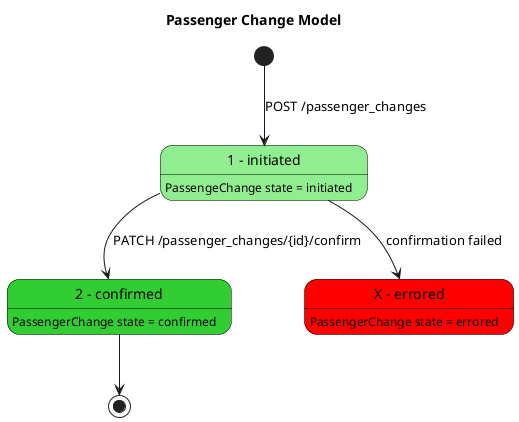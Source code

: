 @startuml

' in order to change th\is diagram, please got to http://www.planttext.com
skinparam state {
  StartColor Black
  EndColor Black
  BackgroundColor LightYellow
  BackgroundColor<<Initiated>> LightGreen
  BackgroundColor<<Confirmed>> LimeGreen
  BackgroundColor<<Errored>> Red
  BorderColor Black
  FontName Impact
}
title Passenger Change Model
state "1 - initiated" as Initiated<<Initiated>>
Initiated: PassengeChange state = initiated
state "2 - confirmed" as Confirmed<<Confirmed>>
Confirmed: PassengerChange state = confirmed
state "X - errored" as Errored <<Errored>>
Errored: PassengerChange state = errored   

Initiated --> Errored : confirmation failed

[*] -down->Initiated:  POST /passenger_changes
Initiated -down-> Confirmed :  PATCH /passenger_changes/{id}/confirm
Confirmed -down-> [*]

@enduml

